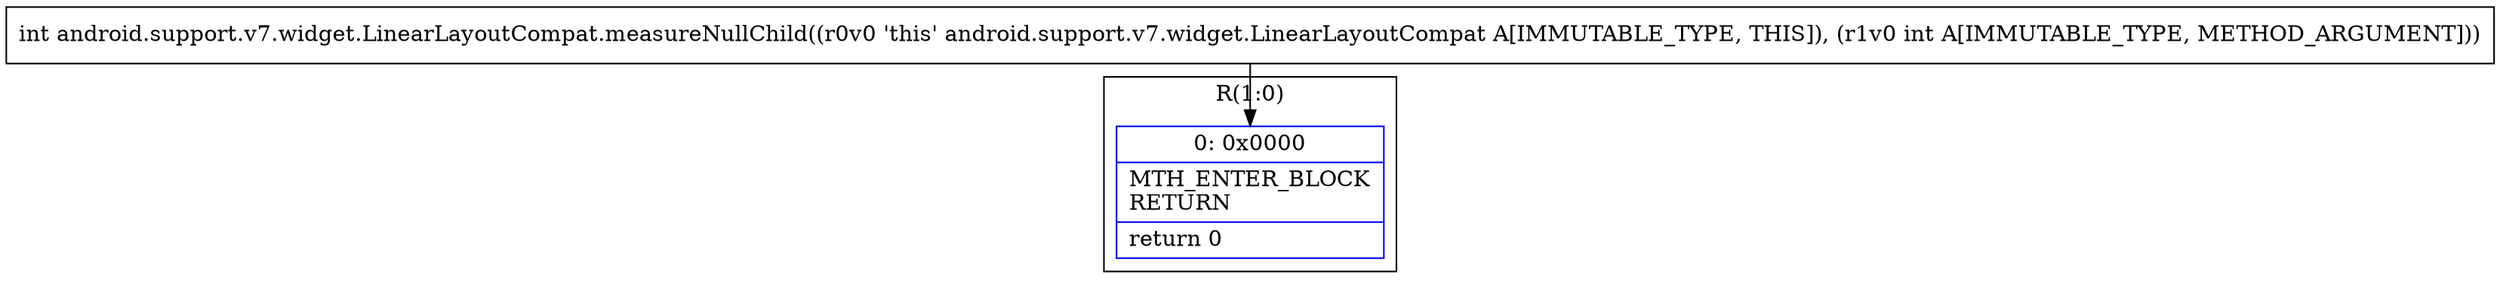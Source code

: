 digraph "CFG forandroid.support.v7.widget.LinearLayoutCompat.measureNullChild(I)I" {
subgraph cluster_Region_87434004 {
label = "R(1:0)";
node [shape=record,color=blue];
Node_0 [shape=record,label="{0\:\ 0x0000|MTH_ENTER_BLOCK\lRETURN\l|return 0\l}"];
}
MethodNode[shape=record,label="{int android.support.v7.widget.LinearLayoutCompat.measureNullChild((r0v0 'this' android.support.v7.widget.LinearLayoutCompat A[IMMUTABLE_TYPE, THIS]), (r1v0 int A[IMMUTABLE_TYPE, METHOD_ARGUMENT])) }"];
MethodNode -> Node_0;
}

